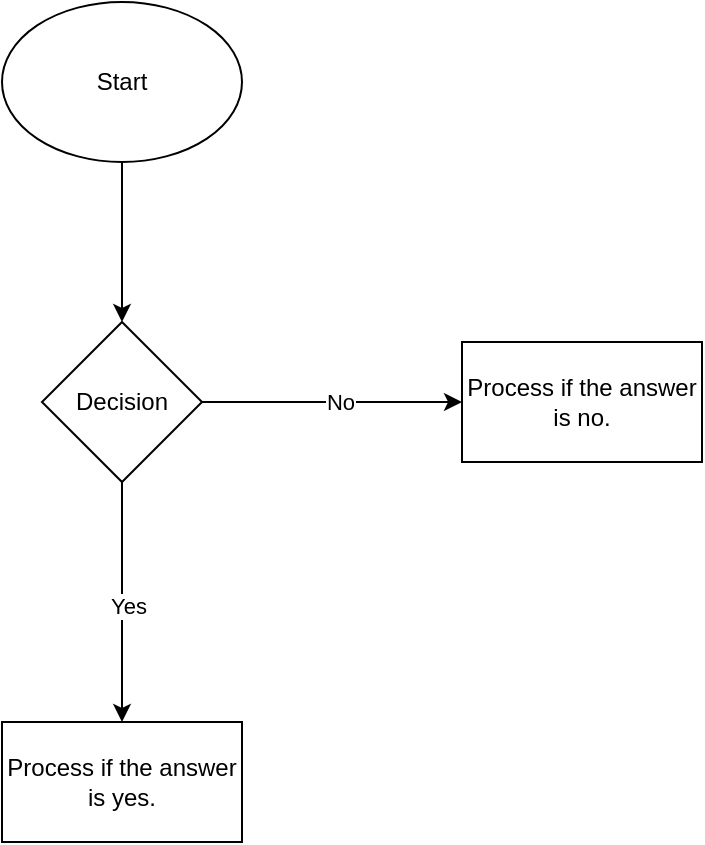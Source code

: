 <mxfile version="24.0.5" type="github">
  <diagram name="Page-1" id="d5a40nvXoYDpKXoHGJCn">
    <mxGraphModel dx="1383" dy="761" grid="1" gridSize="10" guides="1" tooltips="1" connect="1" arrows="1" fold="1" page="1" pageScale="1" pageWidth="850" pageHeight="1100" math="0" shadow="0">
      <root>
        <mxCell id="0" />
        <mxCell id="1" parent="0" />
        <mxCell id="bBbaTVvFp7HSZljtS9kW-3" value="" style="edgeStyle=orthogonalEdgeStyle;rounded=0;orthogonalLoop=1;jettySize=auto;html=1;" edge="1" parent="1" source="bBbaTVvFp7HSZljtS9kW-1" target="bBbaTVvFp7HSZljtS9kW-2">
          <mxGeometry relative="1" as="geometry" />
        </mxCell>
        <mxCell id="bBbaTVvFp7HSZljtS9kW-1" value="Start" style="ellipse;whiteSpace=wrap;html=1;" vertex="1" parent="1">
          <mxGeometry x="360" y="350" width="120" height="80" as="geometry" />
        </mxCell>
        <mxCell id="bBbaTVvFp7HSZljtS9kW-7" style="edgeStyle=orthogonalEdgeStyle;rounded=0;orthogonalLoop=1;jettySize=auto;html=1;" edge="1" parent="1" source="bBbaTVvFp7HSZljtS9kW-2" target="bBbaTVvFp7HSZljtS9kW-4">
          <mxGeometry relative="1" as="geometry" />
        </mxCell>
        <mxCell id="bBbaTVvFp7HSZljtS9kW-8" value="No" style="edgeLabel;html=1;align=center;verticalAlign=middle;resizable=0;points=[];" vertex="1" connectable="0" parent="bBbaTVvFp7HSZljtS9kW-7">
          <mxGeometry x="0.061" relative="1" as="geometry">
            <mxPoint as="offset" />
          </mxGeometry>
        </mxCell>
        <mxCell id="bBbaTVvFp7HSZljtS9kW-10" style="edgeStyle=orthogonalEdgeStyle;rounded=0;orthogonalLoop=1;jettySize=auto;html=1;entryX=0.5;entryY=0;entryDx=0;entryDy=0;" edge="1" parent="1" source="bBbaTVvFp7HSZljtS9kW-2" target="bBbaTVvFp7HSZljtS9kW-9">
          <mxGeometry relative="1" as="geometry" />
        </mxCell>
        <mxCell id="bBbaTVvFp7HSZljtS9kW-11" value="Yes" style="edgeLabel;html=1;align=center;verticalAlign=middle;resizable=0;points=[];" vertex="1" connectable="0" parent="bBbaTVvFp7HSZljtS9kW-10">
          <mxGeometry x="0.033" y="3" relative="1" as="geometry">
            <mxPoint as="offset" />
          </mxGeometry>
        </mxCell>
        <mxCell id="bBbaTVvFp7HSZljtS9kW-2" value="Decision" style="rhombus;whiteSpace=wrap;html=1;" vertex="1" parent="1">
          <mxGeometry x="380" y="510" width="80" height="80" as="geometry" />
        </mxCell>
        <mxCell id="bBbaTVvFp7HSZljtS9kW-4" value="Process if the answer is no." style="rounded=0;whiteSpace=wrap;html=1;" vertex="1" parent="1">
          <mxGeometry x="590" y="520" width="120" height="60" as="geometry" />
        </mxCell>
        <mxCell id="bBbaTVvFp7HSZljtS9kW-9" value="Process if the answer is yes." style="rounded=0;whiteSpace=wrap;html=1;" vertex="1" parent="1">
          <mxGeometry x="360" y="710" width="120" height="60" as="geometry" />
        </mxCell>
      </root>
    </mxGraphModel>
  </diagram>
</mxfile>
